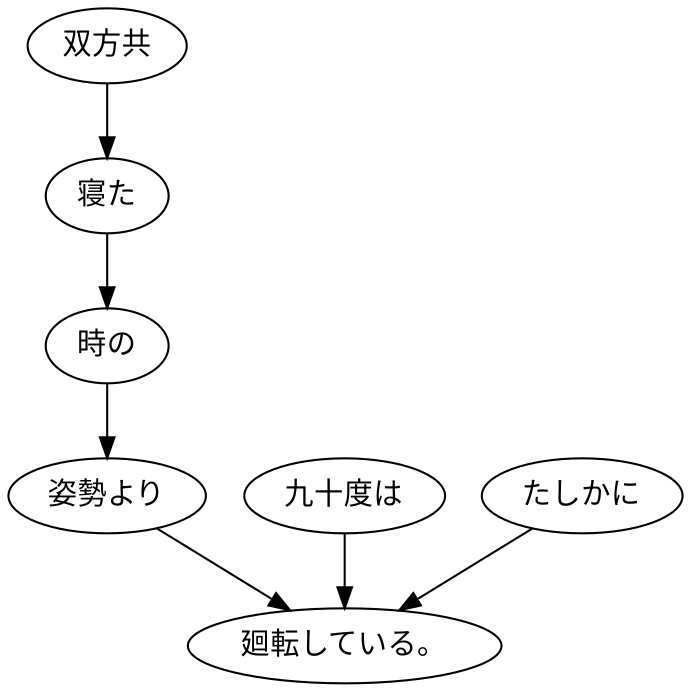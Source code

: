 digraph graph2694 {
	node0 [label="双方共"];
	node1 [label="寝た"];
	node2 [label="時の"];
	node3 [label="姿勢より"];
	node4 [label="九十度は"];
	node5 [label="たしかに"];
	node6 [label="廻転している。"];
	node0 -> node1;
	node1 -> node2;
	node2 -> node3;
	node3 -> node6;
	node4 -> node6;
	node5 -> node6;
}
